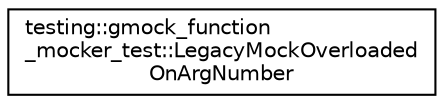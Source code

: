 digraph "Иерархия классов. Графический вид."
{
 // LATEX_PDF_SIZE
  edge [fontname="Helvetica",fontsize="10",labelfontname="Helvetica",labelfontsize="10"];
  node [fontname="Helvetica",fontsize="10",shape=record];
  rankdir="LR";
  Node0 [label="testing::gmock_function\l_mocker_test::LegacyMockOverloaded\lOnArgNumber",height=0.2,width=0.4,color="black", fillcolor="white", style="filled",URL="$classtesting_1_1gmock__function__mocker__test_1_1LegacyMockOverloadedOnArgNumber.html",tooltip=" "];
}
